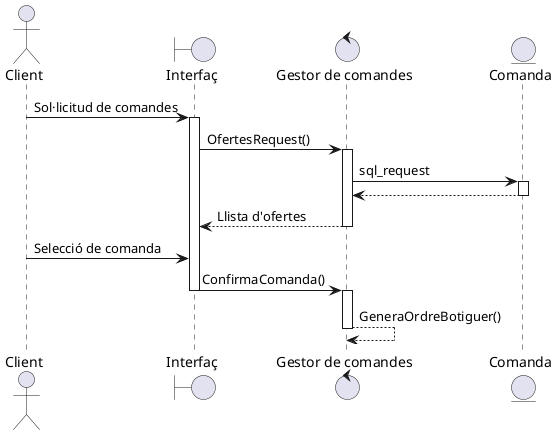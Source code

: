 @startuml

actor Client
boundary Interfaç as a
control "Gestor de comandes" as b
entity Comanda as c 

Client -> a : Sol·licitud de comandes
activate a
a -> b : OfertesRequest()
activate b
b -> c : sql_request
activate c
c --> b : 
deactivate c
b --> a: Llista d'ofertes
deactivate b
Client -> a : Selecció de comanda
a -> b : ConfirmaComanda()
deactivate a
activate b
b --> b : GeneraOrdreBotiguer()
 
deactivate b
deactivate a
@enduml
